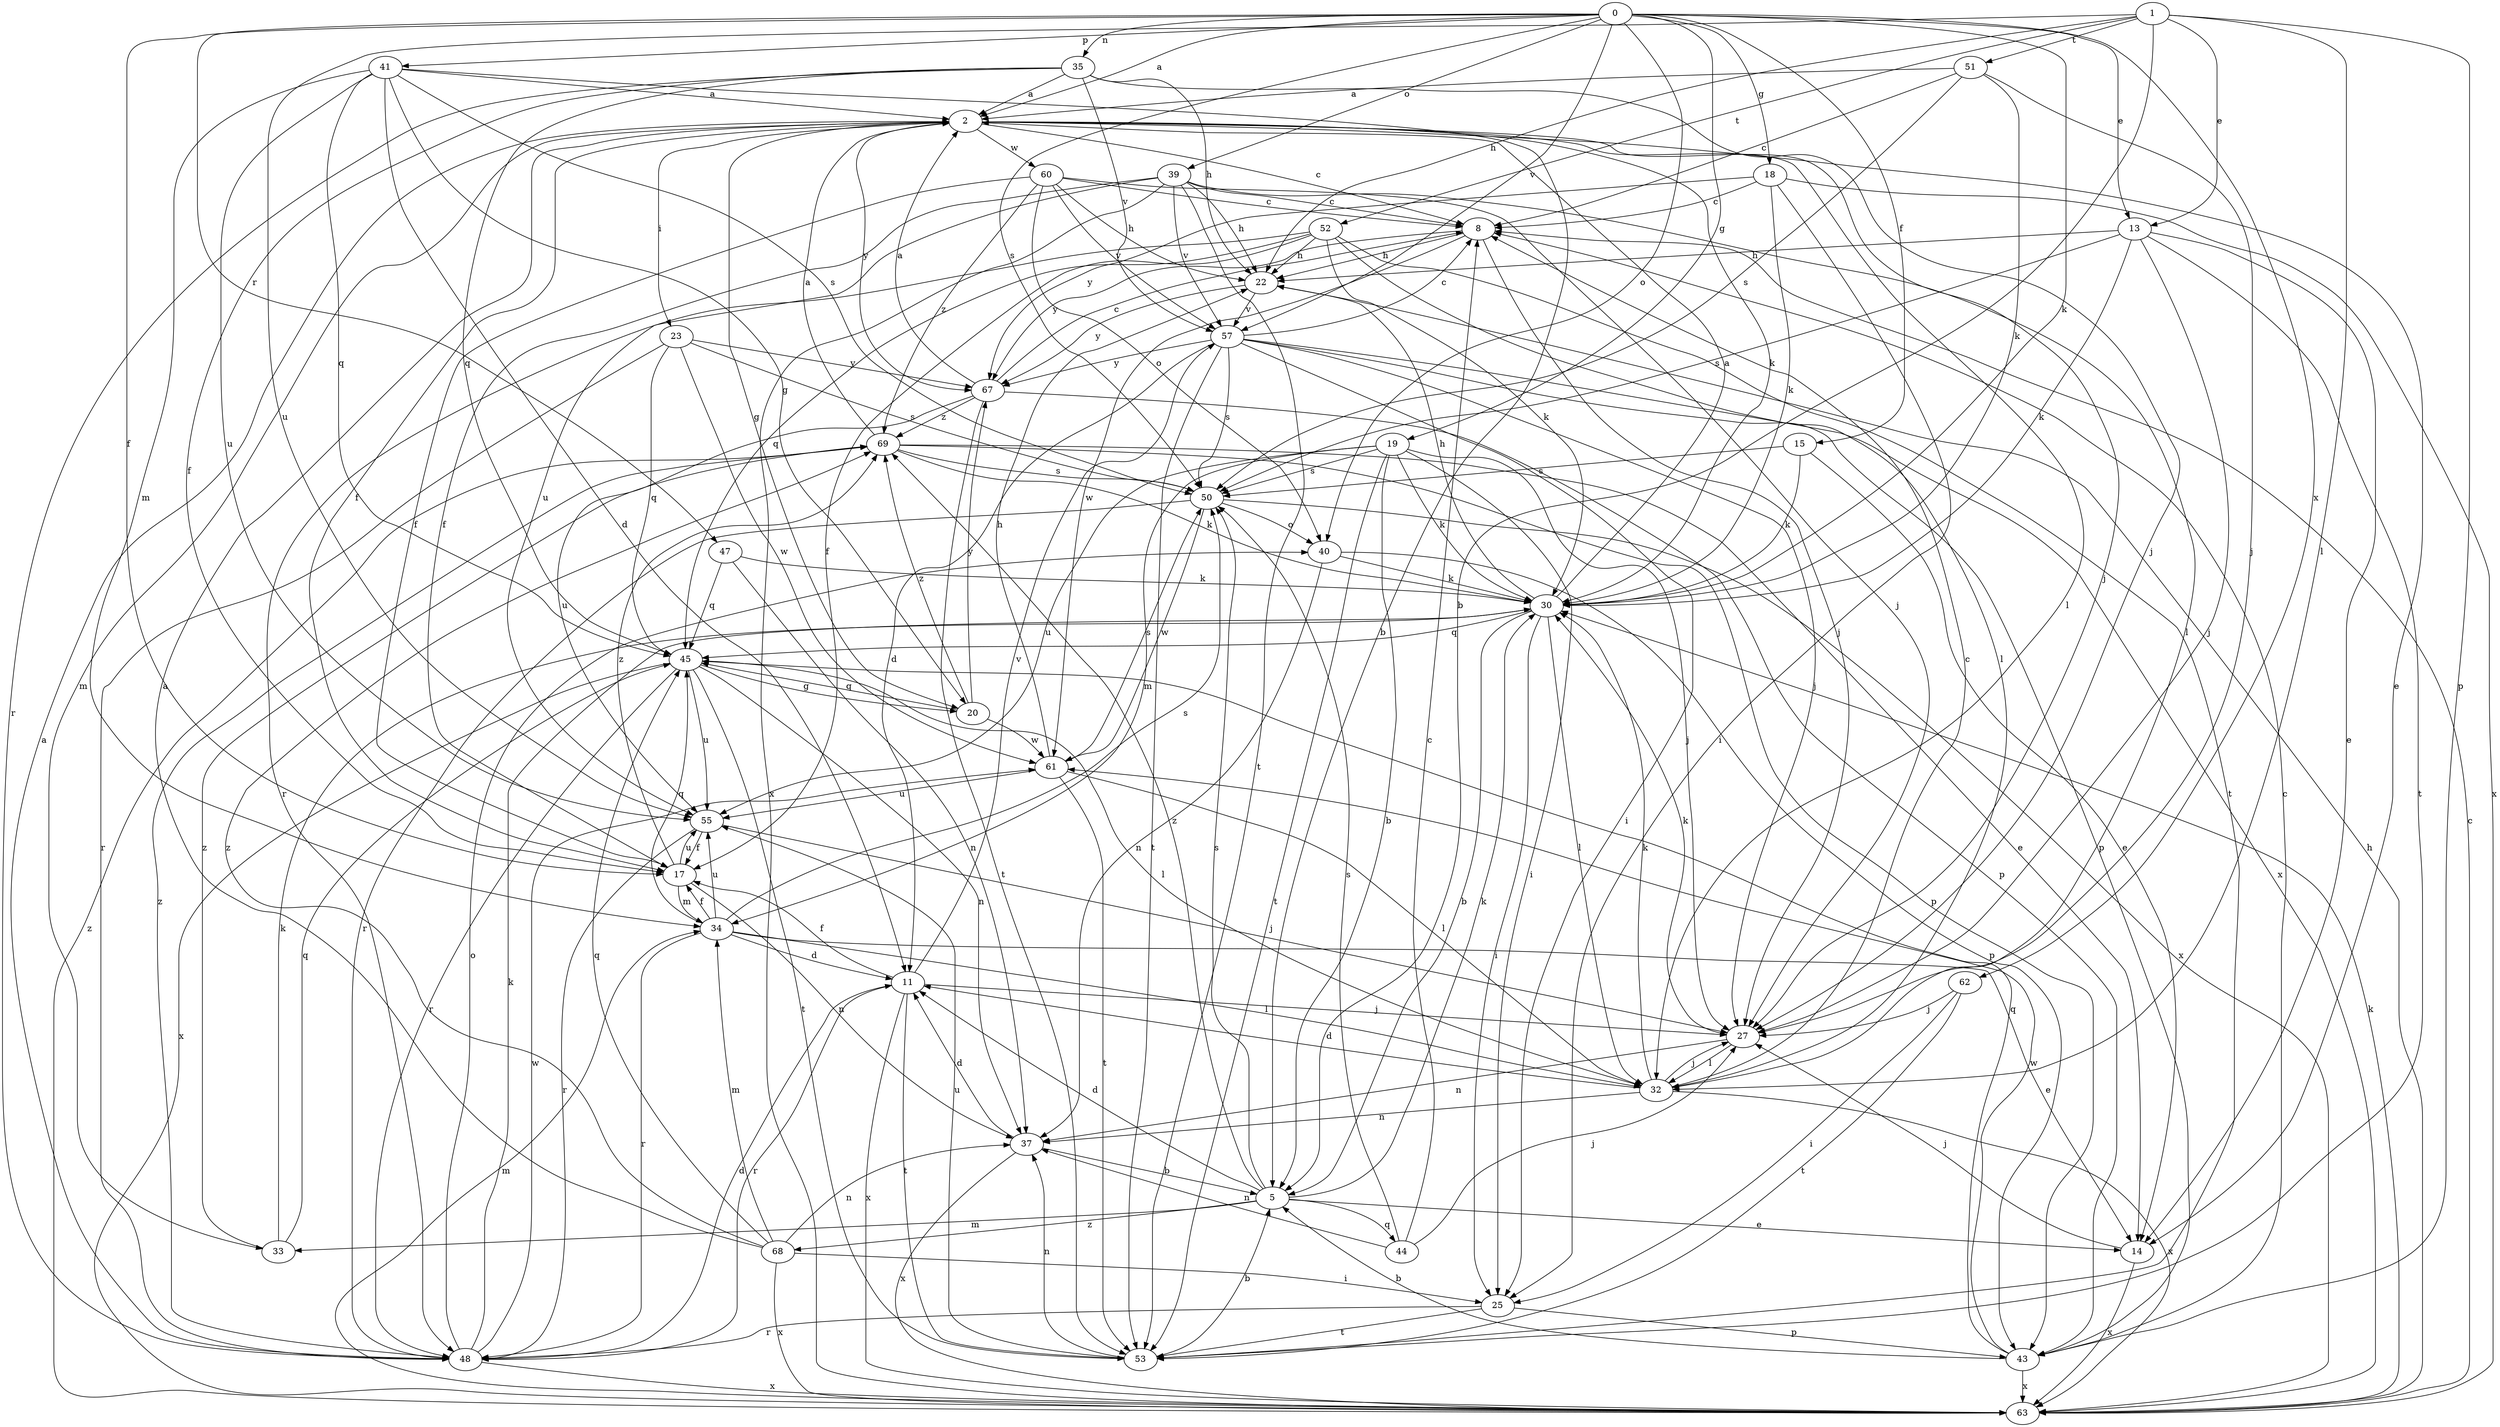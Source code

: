 strict digraph  {
0;
1;
2;
5;
8;
11;
13;
14;
15;
17;
18;
19;
20;
22;
23;
25;
27;
30;
32;
33;
34;
35;
37;
39;
40;
41;
43;
44;
45;
47;
48;
50;
51;
52;
53;
55;
57;
60;
61;
62;
63;
67;
68;
69;
0 -> 2  [label=a];
0 -> 13  [label=e];
0 -> 15  [label=f];
0 -> 17  [label=f];
0 -> 18  [label=g];
0 -> 19  [label=g];
0 -> 30  [label=k];
0 -> 35  [label=n];
0 -> 39  [label=o];
0 -> 40  [label=o];
0 -> 41  [label=p];
0 -> 47  [label=r];
0 -> 50  [label=s];
0 -> 57  [label=v];
0 -> 62  [label=x];
1 -> 5  [label=b];
1 -> 13  [label=e];
1 -> 22  [label=h];
1 -> 32  [label=l];
1 -> 43  [label=p];
1 -> 51  [label=t];
1 -> 52  [label=t];
1 -> 55  [label=u];
2 -> 8  [label=c];
2 -> 14  [label=e];
2 -> 17  [label=f];
2 -> 20  [label=g];
2 -> 23  [label=i];
2 -> 27  [label=j];
2 -> 30  [label=k];
2 -> 32  [label=l];
2 -> 33  [label=m];
2 -> 60  [label=w];
2 -> 67  [label=y];
5 -> 11  [label=d];
5 -> 14  [label=e];
5 -> 30  [label=k];
5 -> 33  [label=m];
5 -> 44  [label=q];
5 -> 50  [label=s];
5 -> 68  [label=z];
5 -> 69  [label=z];
8 -> 22  [label=h];
8 -> 27  [label=j];
8 -> 61  [label=w];
8 -> 67  [label=y];
11 -> 17  [label=f];
11 -> 27  [label=j];
11 -> 48  [label=r];
11 -> 53  [label=t];
11 -> 57  [label=v];
11 -> 63  [label=x];
13 -> 14  [label=e];
13 -> 22  [label=h];
13 -> 27  [label=j];
13 -> 30  [label=k];
13 -> 50  [label=s];
13 -> 53  [label=t];
14 -> 27  [label=j];
14 -> 63  [label=x];
15 -> 14  [label=e];
15 -> 30  [label=k];
15 -> 50  [label=s];
17 -> 34  [label=m];
17 -> 37  [label=n];
17 -> 55  [label=u];
17 -> 69  [label=z];
18 -> 8  [label=c];
18 -> 25  [label=i];
18 -> 30  [label=k];
18 -> 63  [label=x];
18 -> 67  [label=y];
19 -> 5  [label=b];
19 -> 25  [label=i];
19 -> 27  [label=j];
19 -> 30  [label=k];
19 -> 34  [label=m];
19 -> 50  [label=s];
19 -> 53  [label=t];
19 -> 55  [label=u];
20 -> 45  [label=q];
20 -> 61  [label=w];
20 -> 67  [label=y];
20 -> 69  [label=z];
22 -> 57  [label=v];
22 -> 67  [label=y];
23 -> 45  [label=q];
23 -> 48  [label=r];
23 -> 50  [label=s];
23 -> 61  [label=w];
23 -> 67  [label=y];
25 -> 43  [label=p];
25 -> 48  [label=r];
25 -> 53  [label=t];
27 -> 30  [label=k];
27 -> 32  [label=l];
27 -> 37  [label=n];
30 -> 2  [label=a];
30 -> 5  [label=b];
30 -> 22  [label=h];
30 -> 25  [label=i];
30 -> 32  [label=l];
30 -> 45  [label=q];
32 -> 8  [label=c];
32 -> 11  [label=d];
32 -> 27  [label=j];
32 -> 30  [label=k];
32 -> 37  [label=n];
32 -> 63  [label=x];
33 -> 30  [label=k];
33 -> 45  [label=q];
33 -> 69  [label=z];
34 -> 11  [label=d];
34 -> 14  [label=e];
34 -> 17  [label=f];
34 -> 32  [label=l];
34 -> 45  [label=q];
34 -> 48  [label=r];
34 -> 50  [label=s];
34 -> 55  [label=u];
35 -> 2  [label=a];
35 -> 17  [label=f];
35 -> 22  [label=h];
35 -> 27  [label=j];
35 -> 45  [label=q];
35 -> 48  [label=r];
35 -> 57  [label=v];
37 -> 5  [label=b];
37 -> 11  [label=d];
37 -> 63  [label=x];
39 -> 8  [label=c];
39 -> 17  [label=f];
39 -> 22  [label=h];
39 -> 32  [label=l];
39 -> 53  [label=t];
39 -> 55  [label=u];
39 -> 57  [label=v];
39 -> 63  [label=x];
40 -> 30  [label=k];
40 -> 37  [label=n];
40 -> 43  [label=p];
41 -> 2  [label=a];
41 -> 5  [label=b];
41 -> 11  [label=d];
41 -> 20  [label=g];
41 -> 34  [label=m];
41 -> 45  [label=q];
41 -> 50  [label=s];
41 -> 55  [label=u];
43 -> 5  [label=b];
43 -> 8  [label=c];
43 -> 45  [label=q];
43 -> 61  [label=w];
43 -> 63  [label=x];
44 -> 8  [label=c];
44 -> 27  [label=j];
44 -> 37  [label=n];
44 -> 50  [label=s];
45 -> 20  [label=g];
45 -> 32  [label=l];
45 -> 37  [label=n];
45 -> 48  [label=r];
45 -> 53  [label=t];
45 -> 55  [label=u];
45 -> 63  [label=x];
47 -> 30  [label=k];
47 -> 37  [label=n];
47 -> 45  [label=q];
48 -> 2  [label=a];
48 -> 11  [label=d];
48 -> 30  [label=k];
48 -> 40  [label=o];
48 -> 61  [label=w];
48 -> 63  [label=x];
48 -> 69  [label=z];
50 -> 40  [label=o];
50 -> 48  [label=r];
50 -> 61  [label=w];
50 -> 63  [label=x];
51 -> 2  [label=a];
51 -> 8  [label=c];
51 -> 27  [label=j];
51 -> 30  [label=k];
51 -> 50  [label=s];
52 -> 17  [label=f];
52 -> 22  [label=h];
52 -> 30  [label=k];
52 -> 32  [label=l];
52 -> 45  [label=q];
52 -> 48  [label=r];
52 -> 53  [label=t];
53 -> 5  [label=b];
53 -> 37  [label=n];
53 -> 55  [label=u];
55 -> 17  [label=f];
55 -> 27  [label=j];
55 -> 48  [label=r];
57 -> 8  [label=c];
57 -> 11  [label=d];
57 -> 25  [label=i];
57 -> 27  [label=j];
57 -> 43  [label=p];
57 -> 50  [label=s];
57 -> 53  [label=t];
57 -> 63  [label=x];
57 -> 67  [label=y];
60 -> 8  [label=c];
60 -> 17  [label=f];
60 -> 22  [label=h];
60 -> 27  [label=j];
60 -> 40  [label=o];
60 -> 57  [label=v];
60 -> 69  [label=z];
61 -> 22  [label=h];
61 -> 32  [label=l];
61 -> 50  [label=s];
61 -> 53  [label=t];
61 -> 55  [label=u];
62 -> 25  [label=i];
62 -> 27  [label=j];
62 -> 53  [label=t];
63 -> 8  [label=c];
63 -> 22  [label=h];
63 -> 30  [label=k];
63 -> 34  [label=m];
63 -> 69  [label=z];
67 -> 2  [label=a];
67 -> 8  [label=c];
67 -> 43  [label=p];
67 -> 53  [label=t];
67 -> 55  [label=u];
67 -> 69  [label=z];
68 -> 2  [label=a];
68 -> 25  [label=i];
68 -> 34  [label=m];
68 -> 37  [label=n];
68 -> 45  [label=q];
68 -> 63  [label=x];
68 -> 69  [label=z];
69 -> 2  [label=a];
69 -> 14  [label=e];
69 -> 30  [label=k];
69 -> 43  [label=p];
69 -> 50  [label=s];
}

